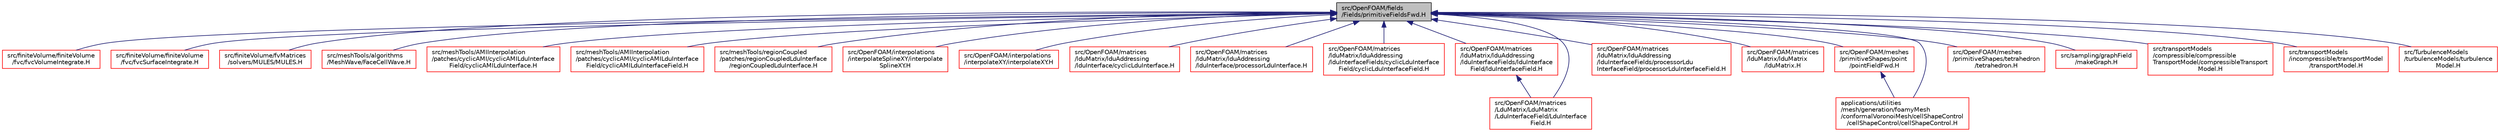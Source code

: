 digraph "src/OpenFOAM/fields/Fields/primitiveFieldsFwd.H"
{
  bgcolor="transparent";
  edge [fontname="Helvetica",fontsize="10",labelfontname="Helvetica",labelfontsize="10"];
  node [fontname="Helvetica",fontsize="10",shape=record];
  Node72 [label="src/OpenFOAM/fields\l/Fields/primitiveFieldsFwd.H",height=0.2,width=0.4,color="black", fillcolor="grey75", style="filled", fontcolor="black"];
  Node72 -> Node73 [dir="back",color="midnightblue",fontsize="10",style="solid",fontname="Helvetica"];
  Node73 [label="src/finiteVolume/finiteVolume\l/fvc/fvcVolumeIntegrate.H",height=0.2,width=0.4,color="red",URL="$a03221.html",tooltip="Volume integrate volField creating a volField. "];
  Node72 -> Node95 [dir="back",color="midnightblue",fontsize="10",style="solid",fontname="Helvetica"];
  Node95 [label="src/finiteVolume/finiteVolume\l/fvc/fvcSurfaceIntegrate.H",height=0.2,width=0.4,color="red",URL="$a03215.html",tooltip="Surface integrate surfaceField creating a volField. Surface sum a surfaceField creating a volField..."];
  Node72 -> Node129 [dir="back",color="midnightblue",fontsize="10",style="solid",fontname="Helvetica"];
  Node129 [label="src/finiteVolume/fvMatrices\l/solvers/MULES/MULES.H",height=0.2,width=0.4,color="red",URL="$a03506.html",tooltip="MULES: Multidimensional universal limiter for explicit solution. "];
  Node72 -> Node136 [dir="back",color="midnightblue",fontsize="10",style="solid",fontname="Helvetica"];
  Node136 [label="src/meshTools/algorithms\l/MeshWave/FaceCellWave.H",height=0.2,width=0.4,color="red",URL="$a07853.html"];
  Node72 -> Node166 [dir="back",color="midnightblue",fontsize="10",style="solid",fontname="Helvetica"];
  Node166 [label="src/meshTools/AMIInterpolation\l/patches/cyclicAMI/cyclicAMILduInterface\lField/cyclicAMILduInterface.H",height=0.2,width=0.4,color="red",URL="$a08060.html"];
  Node72 -> Node214 [dir="back",color="midnightblue",fontsize="10",style="solid",fontname="Helvetica"];
  Node214 [label="src/meshTools/AMIInterpolation\l/patches/cyclicAMI/cyclicAMILduInterface\lField/cyclicAMILduInterfaceField.H",height=0.2,width=0.4,color="red",URL="$a08066.html"];
  Node72 -> Node218 [dir="back",color="midnightblue",fontsize="10",style="solid",fontname="Helvetica"];
  Node218 [label="src/meshTools/regionCoupled\l/patches/regionCoupledLduInterface\l/regionCoupledLduInterface.H",height=0.2,width=0.4,color="red",URL="$a08414.html"];
  Node72 -> Node238 [dir="back",color="midnightblue",fontsize="10",style="solid",fontname="Helvetica"];
  Node238 [label="src/OpenFOAM/interpolations\l/interpolateSplineXY/interpolate\lSplineXY.H",height=0.2,width=0.4,color="red",URL="$a11129.html",tooltip="Interpolates y values from one curve to another with a different x distribution. "];
  Node72 -> Node242 [dir="back",color="midnightblue",fontsize="10",style="solid",fontname="Helvetica"];
  Node242 [label="src/OpenFOAM/interpolations\l/interpolateXY/interpolateXY.H",height=0.2,width=0.4,color="red",URL="$a11135.html",tooltip="Interpolates y values from one curve to another with a different x distribution. "];
  Node72 -> Node247 [dir="back",color="midnightblue",fontsize="10",style="solid",fontname="Helvetica"];
  Node247 [label="src/OpenFOAM/matrices\l/lduMatrix/lduAddressing\l/lduInterface/cyclicLduInterface.H",height=0.2,width=0.4,color="red",URL="$a11261.html"];
  Node72 -> Node307 [dir="back",color="midnightblue",fontsize="10",style="solid",fontname="Helvetica"];
  Node307 [label="src/OpenFOAM/matrices\l/lduMatrix/lduAddressing\l/lduInterface/processorLduInterface.H",height=0.2,width=0.4,color="red",URL="$a11276.html"];
  Node72 -> Node350 [dir="back",color="midnightblue",fontsize="10",style="solid",fontname="Helvetica"];
  Node350 [label="src/OpenFOAM/matrices\l/lduMatrix/lduAddressing\l/lduInterfaceFields/cyclicLduInterface\lField/cyclicLduInterfaceField.H",height=0.2,width=0.4,color="red",URL="$a11285.html"];
  Node72 -> Node352 [dir="back",color="midnightblue",fontsize="10",style="solid",fontname="Helvetica"];
  Node352 [label="src/OpenFOAM/matrices\l/lduMatrix/lduAddressing\l/lduInterfaceFields/lduInterface\lField/lduInterfaceField.H",height=0.2,width=0.4,color="red",URL="$a11291.html"];
  Node352 -> Node2048 [dir="back",color="midnightblue",fontsize="10",style="solid",fontname="Helvetica"];
  Node2048 [label="src/OpenFOAM/matrices\l/LduMatrix/LduMatrix\l/LduInterfaceField/LduInterface\lField.H",height=0.2,width=0.4,color="red",URL="$a11594.html"];
  Node72 -> Node2080 [dir="back",color="midnightblue",fontsize="10",style="solid",fontname="Helvetica"];
  Node2080 [label="src/OpenFOAM/matrices\l/lduMatrix/lduAddressing\l/lduInterfaceFields/processorLdu\lInterfaceField/processorLduInterfaceField.H",height=0.2,width=0.4,color="red",URL="$a11300.html"];
  Node72 -> Node1980 [dir="back",color="midnightblue",fontsize="10",style="solid",fontname="Helvetica"];
  Node1980 [label="src/OpenFOAM/matrices\l/lduMatrix/lduMatrix\l/lduMatrix.H",height=0.2,width=0.4,color="red",URL="$a11309.html"];
  Node72 -> Node2048 [dir="back",color="midnightblue",fontsize="10",style="solid",fontname="Helvetica"];
  Node72 -> Node2082 [dir="back",color="midnightblue",fontsize="10",style="solid",fontname="Helvetica"];
  Node2082 [label="src/OpenFOAM/meshes\l/primitiveShapes/point\l/pointFieldFwd.H",height=0.2,width=0.4,color="red",URL="$a12833.html"];
  Node2082 -> Node361 [dir="back",color="midnightblue",fontsize="10",style="solid",fontname="Helvetica"];
  Node361 [label="applications/utilities\l/mesh/generation/foamyMesh\l/conformalVoronoiMesh/cellShapeControl\l/cellShapeControl/cellShapeControl.H",height=0.2,width=0.4,color="red",URL="$a18494.html"];
  Node72 -> Node3205 [dir="back",color="midnightblue",fontsize="10",style="solid",fontname="Helvetica"];
  Node3205 [label="src/OpenFOAM/meshes\l/primitiveShapes/tetrahedron\l/tetrahedron.H",height=0.2,width=0.4,color="red",URL="$a12860.html"];
  Node72 -> Node4043 [dir="back",color="midnightblue",fontsize="10",style="solid",fontname="Helvetica"];
  Node4043 [label="src/sampling/graphField\l/makeGraph.H",height=0.2,width=0.4,color="red",URL="$a14858.html"];
  Node72 -> Node4044 [dir="back",color="midnightblue",fontsize="10",style="solid",fontname="Helvetica"];
  Node4044 [label="src/transportModels\l/compressible/compressible\lTransportModel/compressibleTransport\lModel.H",height=0.2,width=0.4,color="red",URL="$a17291.html"];
  Node72 -> Node4046 [dir="back",color="midnightblue",fontsize="10",style="solid",fontname="Helvetica"];
  Node4046 [label="src/transportModels\l/incompressible/transportModel\l/transportModel.H",height=0.2,width=0.4,color="red",URL="$a17315.html"];
  Node72 -> Node1039 [dir="back",color="midnightblue",fontsize="10",style="solid",fontname="Helvetica"];
  Node1039 [label="src/TurbulenceModels\l/turbulenceModels/turbulence\lModel.H",height=0.2,width=0.4,color="red",URL="$a18236.html"];
  Node72 -> Node361 [dir="back",color="midnightblue",fontsize="10",style="solid",fontname="Helvetica"];
}
